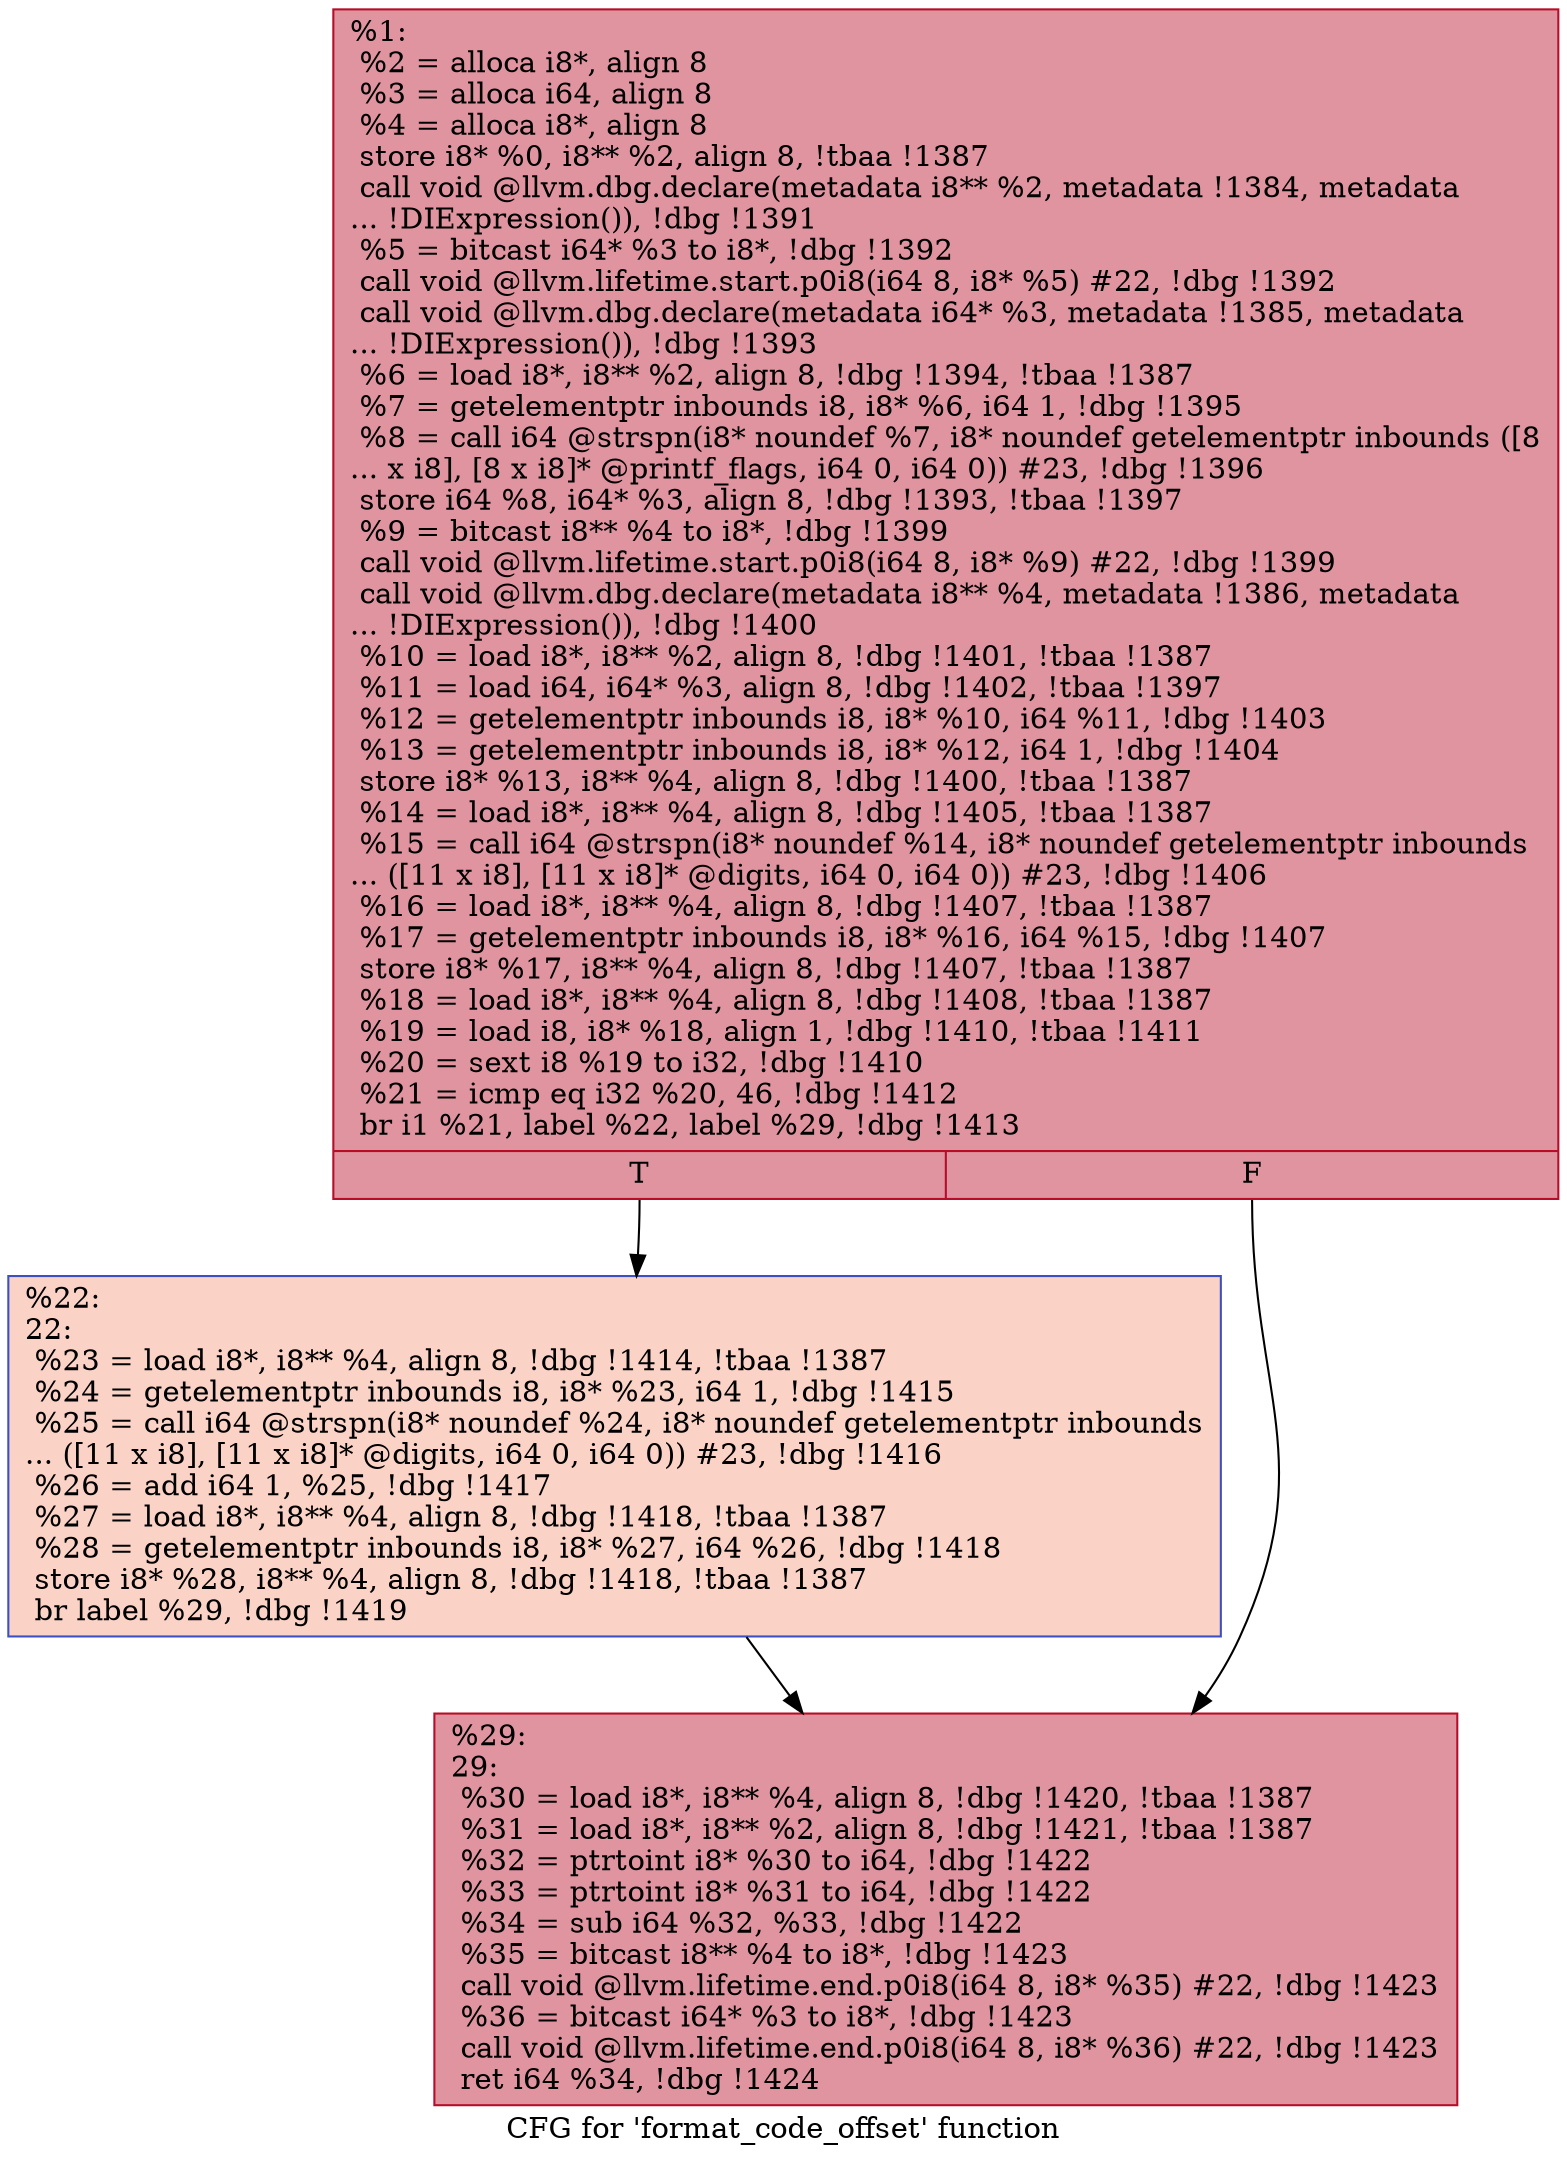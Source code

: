 digraph "CFG for 'format_code_offset' function" {
	label="CFG for 'format_code_offset' function";

	Node0x1636800 [shape=record,color="#b70d28ff", style=filled, fillcolor="#b70d2870",label="{%1:\l  %2 = alloca i8*, align 8\l  %3 = alloca i64, align 8\l  %4 = alloca i8*, align 8\l  store i8* %0, i8** %2, align 8, !tbaa !1387\l  call void @llvm.dbg.declare(metadata i8** %2, metadata !1384, metadata\l... !DIExpression()), !dbg !1391\l  %5 = bitcast i64* %3 to i8*, !dbg !1392\l  call void @llvm.lifetime.start.p0i8(i64 8, i8* %5) #22, !dbg !1392\l  call void @llvm.dbg.declare(metadata i64* %3, metadata !1385, metadata\l... !DIExpression()), !dbg !1393\l  %6 = load i8*, i8** %2, align 8, !dbg !1394, !tbaa !1387\l  %7 = getelementptr inbounds i8, i8* %6, i64 1, !dbg !1395\l  %8 = call i64 @strspn(i8* noundef %7, i8* noundef getelementptr inbounds ([8\l... x i8], [8 x i8]* @printf_flags, i64 0, i64 0)) #23, !dbg !1396\l  store i64 %8, i64* %3, align 8, !dbg !1393, !tbaa !1397\l  %9 = bitcast i8** %4 to i8*, !dbg !1399\l  call void @llvm.lifetime.start.p0i8(i64 8, i8* %9) #22, !dbg !1399\l  call void @llvm.dbg.declare(metadata i8** %4, metadata !1386, metadata\l... !DIExpression()), !dbg !1400\l  %10 = load i8*, i8** %2, align 8, !dbg !1401, !tbaa !1387\l  %11 = load i64, i64* %3, align 8, !dbg !1402, !tbaa !1397\l  %12 = getelementptr inbounds i8, i8* %10, i64 %11, !dbg !1403\l  %13 = getelementptr inbounds i8, i8* %12, i64 1, !dbg !1404\l  store i8* %13, i8** %4, align 8, !dbg !1400, !tbaa !1387\l  %14 = load i8*, i8** %4, align 8, !dbg !1405, !tbaa !1387\l  %15 = call i64 @strspn(i8* noundef %14, i8* noundef getelementptr inbounds\l... ([11 x i8], [11 x i8]* @digits, i64 0, i64 0)) #23, !dbg !1406\l  %16 = load i8*, i8** %4, align 8, !dbg !1407, !tbaa !1387\l  %17 = getelementptr inbounds i8, i8* %16, i64 %15, !dbg !1407\l  store i8* %17, i8** %4, align 8, !dbg !1407, !tbaa !1387\l  %18 = load i8*, i8** %4, align 8, !dbg !1408, !tbaa !1387\l  %19 = load i8, i8* %18, align 1, !dbg !1410, !tbaa !1411\l  %20 = sext i8 %19 to i32, !dbg !1410\l  %21 = icmp eq i32 %20, 46, !dbg !1412\l  br i1 %21, label %22, label %29, !dbg !1413\l|{<s0>T|<s1>F}}"];
	Node0x1636800:s0 -> Node0x1636910;
	Node0x1636800:s1 -> Node0x1636960;
	Node0x1636910 [shape=record,color="#3d50c3ff", style=filled, fillcolor="#f59c7d70",label="{%22:\l22:                                               \l  %23 = load i8*, i8** %4, align 8, !dbg !1414, !tbaa !1387\l  %24 = getelementptr inbounds i8, i8* %23, i64 1, !dbg !1415\l  %25 = call i64 @strspn(i8* noundef %24, i8* noundef getelementptr inbounds\l... ([11 x i8], [11 x i8]* @digits, i64 0, i64 0)) #23, !dbg !1416\l  %26 = add i64 1, %25, !dbg !1417\l  %27 = load i8*, i8** %4, align 8, !dbg !1418, !tbaa !1387\l  %28 = getelementptr inbounds i8, i8* %27, i64 %26, !dbg !1418\l  store i8* %28, i8** %4, align 8, !dbg !1418, !tbaa !1387\l  br label %29, !dbg !1419\l}"];
	Node0x1636910 -> Node0x1636960;
	Node0x1636960 [shape=record,color="#b70d28ff", style=filled, fillcolor="#b70d2870",label="{%29:\l29:                                               \l  %30 = load i8*, i8** %4, align 8, !dbg !1420, !tbaa !1387\l  %31 = load i8*, i8** %2, align 8, !dbg !1421, !tbaa !1387\l  %32 = ptrtoint i8* %30 to i64, !dbg !1422\l  %33 = ptrtoint i8* %31 to i64, !dbg !1422\l  %34 = sub i64 %32, %33, !dbg !1422\l  %35 = bitcast i8** %4 to i8*, !dbg !1423\l  call void @llvm.lifetime.end.p0i8(i64 8, i8* %35) #22, !dbg !1423\l  %36 = bitcast i64* %3 to i8*, !dbg !1423\l  call void @llvm.lifetime.end.p0i8(i64 8, i8* %36) #22, !dbg !1423\l  ret i64 %34, !dbg !1424\l}"];
}
